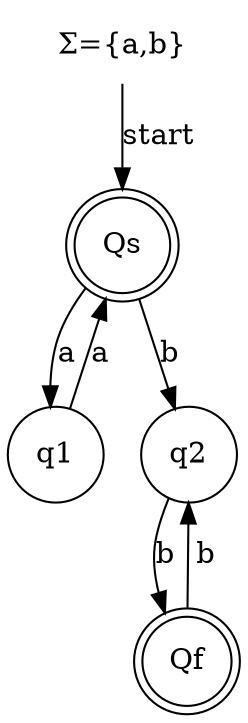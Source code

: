 digraph dfa {
    "Σ" [label="Σ={a,b}" shape=none]
    q1, q2 [shape=circle]
    Qs, Qf [shape=doublecircle]

    "Σ" -> Qs [label=start]
    Qs -> q1 [label=a]
    q1 -> Qs [label=a]

    Qs -> q2 [label=b]
    q2 -> Qf [label=b]
    Qf -> q2 [label=" b"]
}
